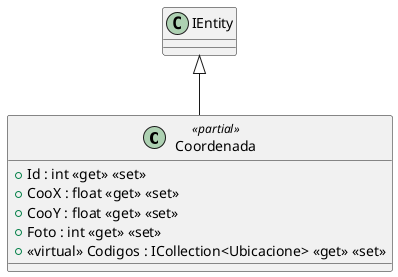@startuml
class Coordenada <<partial>> {
    + Id : int <<get>> <<set>>
    + CooX : float <<get>> <<set>>
    + CooY : float <<get>> <<set>>
    + Foto : int <<get>> <<set>>
    + <<virtual>> Codigos : ICollection<Ubicacione> <<get>> <<set>>
}
IEntity <|-- Coordenada
@enduml
